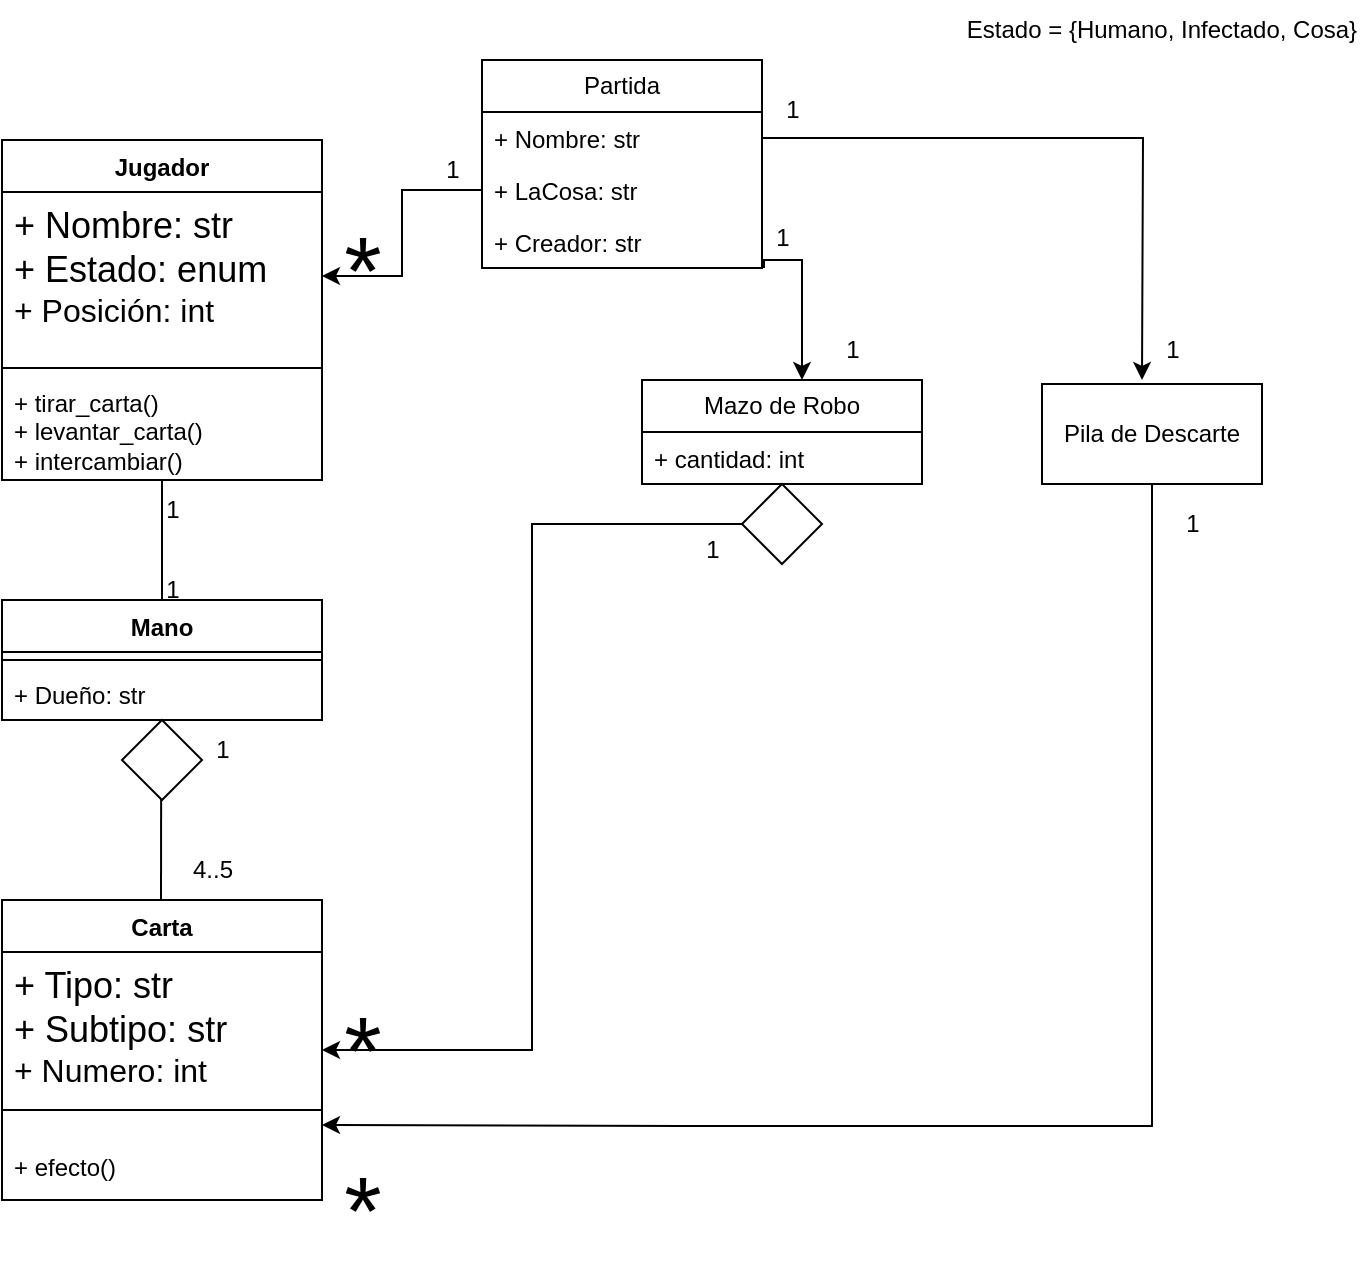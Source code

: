 <mxfile version="21.7.1" type="github">
  <diagram id="C5RBs43oDa-KdzZeNtuy" name="Page-1">
    <mxGraphModel dx="1114" dy="615" grid="1" gridSize="10" guides="1" tooltips="1" connect="1" arrows="1" fold="1" page="1" pageScale="1" pageWidth="827" pageHeight="1169" math="0" shadow="0">
      <root>
        <mxCell id="WIyWlLk6GJQsqaUBKTNV-0" />
        <mxCell id="WIyWlLk6GJQsqaUBKTNV-1" parent="WIyWlLk6GJQsqaUBKTNV-0" />
        <mxCell id="uvzgt-2RuKVB-h7tKYLs-0" value="Jugador" style="swimlane;fontStyle=1;align=center;verticalAlign=top;childLayout=stackLayout;horizontal=1;startSize=26;horizontalStack=0;resizeParent=1;resizeParentMax=0;resizeLast=0;collapsible=1;marginBottom=0;whiteSpace=wrap;html=1;" vertex="1" parent="WIyWlLk6GJQsqaUBKTNV-1">
          <mxGeometry x="120" y="80" width="160" height="170" as="geometry" />
        </mxCell>
        <mxCell id="uvzgt-2RuKVB-h7tKYLs-1" value="&lt;div&gt;&lt;font style=&quot;font-size: 18px;&quot;&gt;+ Nombre: str&lt;br&gt;&lt;/font&gt;&lt;/div&gt;&lt;div&gt;&lt;font style=&quot;font-size: 18px;&quot;&gt;+ Estado: enum&lt;br&gt;&lt;/font&gt;&lt;/div&gt;&lt;div&gt;&lt;font size=&quot;3&quot;&gt;+ Posición: int&lt;br&gt;&lt;/font&gt;&lt;/div&gt;" style="text;strokeColor=none;fillColor=none;align=left;verticalAlign=top;spacingLeft=4;spacingRight=4;overflow=hidden;rotatable=0;points=[[0,0.5],[1,0.5]];portConstraint=eastwest;whiteSpace=wrap;html=1;" vertex="1" parent="uvzgt-2RuKVB-h7tKYLs-0">
          <mxGeometry y="26" width="160" height="84" as="geometry" />
        </mxCell>
        <mxCell id="uvzgt-2RuKVB-h7tKYLs-2" value="" style="line;strokeWidth=1;fillColor=none;align=left;verticalAlign=middle;spacingTop=-1;spacingLeft=3;spacingRight=3;rotatable=0;labelPosition=right;points=[];portConstraint=eastwest;strokeColor=inherit;" vertex="1" parent="uvzgt-2RuKVB-h7tKYLs-0">
          <mxGeometry y="110" width="160" height="8" as="geometry" />
        </mxCell>
        <mxCell id="uvzgt-2RuKVB-h7tKYLs-3" value="&lt;div&gt;+ tirar_carta()&lt;/div&gt;&lt;div&gt;+ levantar_carta()&lt;br&gt;&lt;/div&gt;&lt;div&gt;+ intercambiar()&lt;br&gt;&lt;/div&gt;&lt;div&gt;&lt;br&gt;&lt;/div&gt;" style="text;strokeColor=none;fillColor=none;align=left;verticalAlign=top;spacingLeft=4;spacingRight=4;overflow=hidden;rotatable=0;points=[[0,0.5],[1,0.5]];portConstraint=eastwest;whiteSpace=wrap;html=1;" vertex="1" parent="uvzgt-2RuKVB-h7tKYLs-0">
          <mxGeometry y="118" width="160" height="52" as="geometry" />
        </mxCell>
        <mxCell id="uvzgt-2RuKVB-h7tKYLs-4" value="Carta" style="swimlane;fontStyle=1;align=center;verticalAlign=top;childLayout=stackLayout;horizontal=1;startSize=26;horizontalStack=0;resizeParent=1;resizeParentMax=0;resizeLast=0;collapsible=1;marginBottom=0;whiteSpace=wrap;html=1;" vertex="1" parent="WIyWlLk6GJQsqaUBKTNV-1">
          <mxGeometry x="120" y="460" width="160" height="150" as="geometry" />
        </mxCell>
        <mxCell id="uvzgt-2RuKVB-h7tKYLs-5" value="&lt;div&gt;&lt;font style=&quot;font-size: 18px;&quot;&gt;+ Tipo: str&lt;/font&gt;&lt;/div&gt;&lt;div&gt;&lt;font style=&quot;font-size: 18px;&quot;&gt;+ Subtipo: str&lt;br&gt;&lt;/font&gt;&lt;/div&gt;&lt;div&gt;&lt;font size=&quot;3&quot;&gt;+ Numero: int&lt;br&gt;&lt;/font&gt;&lt;/div&gt;" style="text;strokeColor=none;fillColor=none;align=left;verticalAlign=top;spacingLeft=4;spacingRight=4;overflow=hidden;rotatable=0;points=[[0,0.5],[1,0.5]];portConstraint=eastwest;whiteSpace=wrap;html=1;" vertex="1" parent="uvzgt-2RuKVB-h7tKYLs-4">
          <mxGeometry y="26" width="160" height="64" as="geometry" />
        </mxCell>
        <mxCell id="uvzgt-2RuKVB-h7tKYLs-6" value="" style="line;strokeWidth=1;fillColor=none;align=left;verticalAlign=middle;spacingTop=-1;spacingLeft=3;spacingRight=3;rotatable=0;labelPosition=right;points=[];portConstraint=eastwest;strokeColor=inherit;" vertex="1" parent="uvzgt-2RuKVB-h7tKYLs-4">
          <mxGeometry y="90" width="160" height="30" as="geometry" />
        </mxCell>
        <mxCell id="uvzgt-2RuKVB-h7tKYLs-7" value="+ efecto()" style="text;strokeColor=none;fillColor=none;align=left;verticalAlign=top;spacingLeft=4;spacingRight=4;overflow=hidden;rotatable=0;points=[[0,0.5],[1,0.5]];portConstraint=eastwest;whiteSpace=wrap;html=1;" vertex="1" parent="uvzgt-2RuKVB-h7tKYLs-4">
          <mxGeometry y="120" width="160" height="30" as="geometry" />
        </mxCell>
        <mxCell id="uvzgt-2RuKVB-h7tKYLs-12" value="Mano" style="swimlane;fontStyle=1;align=center;verticalAlign=top;childLayout=stackLayout;horizontal=1;startSize=26;horizontalStack=0;resizeParent=1;resizeParentMax=0;resizeLast=0;collapsible=1;marginBottom=0;whiteSpace=wrap;html=1;" vertex="1" parent="WIyWlLk6GJQsqaUBKTNV-1">
          <mxGeometry x="120" y="310" width="160" height="60" as="geometry" />
        </mxCell>
        <mxCell id="uvzgt-2RuKVB-h7tKYLs-14" value="" style="line;strokeWidth=1;fillColor=none;align=left;verticalAlign=middle;spacingTop=-1;spacingLeft=3;spacingRight=3;rotatable=0;labelPosition=right;points=[];portConstraint=eastwest;strokeColor=inherit;" vertex="1" parent="uvzgt-2RuKVB-h7tKYLs-12">
          <mxGeometry y="26" width="160" height="8" as="geometry" />
        </mxCell>
        <mxCell id="uvzgt-2RuKVB-h7tKYLs-15" value="+ Dueño: str" style="text;strokeColor=none;fillColor=none;align=left;verticalAlign=top;spacingLeft=4;spacingRight=4;overflow=hidden;rotatable=0;points=[[0,0.5],[1,0.5]];portConstraint=eastwest;whiteSpace=wrap;html=1;" vertex="1" parent="uvzgt-2RuKVB-h7tKYLs-12">
          <mxGeometry y="34" width="160" height="26" as="geometry" />
        </mxCell>
        <mxCell id="uvzgt-2RuKVB-h7tKYLs-16" value="" style="endArrow=none;html=1;rounded=0;entryX=0.5;entryY=1;entryDx=0;entryDy=0;" edge="1" parent="WIyWlLk6GJQsqaUBKTNV-1" source="uvzgt-2RuKVB-h7tKYLs-12" target="uvzgt-2RuKVB-h7tKYLs-0">
          <mxGeometry width="50" height="50" relative="1" as="geometry">
            <mxPoint x="390" y="350" as="sourcePoint" />
            <mxPoint x="440" y="300" as="targetPoint" />
          </mxGeometry>
        </mxCell>
        <mxCell id="uvzgt-2RuKVB-h7tKYLs-18" value="" style="endArrow=none;html=1;rounded=0;entryX=0.513;entryY=1.077;entryDx=0;entryDy=0;entryPerimeter=0;" edge="1" parent="WIyWlLk6GJQsqaUBKTNV-1">
          <mxGeometry width="50" height="50" relative="1" as="geometry">
            <mxPoint x="199.5" y="460" as="sourcePoint" />
            <mxPoint x="199.58" y="392.002" as="targetPoint" />
          </mxGeometry>
        </mxCell>
        <mxCell id="uvzgt-2RuKVB-h7tKYLs-19" value="" style="rhombus;whiteSpace=wrap;html=1;" vertex="1" parent="WIyWlLk6GJQsqaUBKTNV-1">
          <mxGeometry x="180" y="370" width="40" height="40" as="geometry" />
        </mxCell>
        <mxCell id="uvzgt-2RuKVB-h7tKYLs-20" value="1" style="text;html=1;align=center;verticalAlign=middle;resizable=0;points=[];autosize=1;strokeColor=none;fillColor=none;" vertex="1" parent="WIyWlLk6GJQsqaUBKTNV-1">
          <mxGeometry x="190" y="250" width="30" height="30" as="geometry" />
        </mxCell>
        <mxCell id="uvzgt-2RuKVB-h7tKYLs-21" value="1" style="text;html=1;align=center;verticalAlign=middle;resizable=0;points=[];autosize=1;strokeColor=none;fillColor=none;" vertex="1" parent="WIyWlLk6GJQsqaUBKTNV-1">
          <mxGeometry x="190" y="290" width="30" height="30" as="geometry" />
        </mxCell>
        <mxCell id="uvzgt-2RuKVB-h7tKYLs-22" value="1" style="text;html=1;align=center;verticalAlign=middle;resizable=0;points=[];autosize=1;strokeColor=none;fillColor=none;" vertex="1" parent="WIyWlLk6GJQsqaUBKTNV-1">
          <mxGeometry x="215" y="370" width="30" height="30" as="geometry" />
        </mxCell>
        <mxCell id="uvzgt-2RuKVB-h7tKYLs-23" value="4..5" style="text;html=1;align=center;verticalAlign=middle;resizable=0;points=[];autosize=1;strokeColor=none;fillColor=none;" vertex="1" parent="WIyWlLk6GJQsqaUBKTNV-1">
          <mxGeometry x="205" y="430" width="40" height="30" as="geometry" />
        </mxCell>
        <mxCell id="uvzgt-2RuKVB-h7tKYLs-40" style="edgeStyle=orthogonalEdgeStyle;rounded=0;orthogonalLoop=1;jettySize=auto;html=1;exitX=1.007;exitY=1;exitDx=0;exitDy=0;exitPerimeter=0;" edge="1" parent="WIyWlLk6GJQsqaUBKTNV-1" source="uvzgt-2RuKVB-h7tKYLs-27" target="uvzgt-2RuKVB-h7tKYLs-35">
          <mxGeometry relative="1" as="geometry">
            <Array as="points">
              <mxPoint x="501" y="140" />
              <mxPoint x="520" y="140" />
            </Array>
          </mxGeometry>
        </mxCell>
        <mxCell id="uvzgt-2RuKVB-h7tKYLs-24" value="Partida" style="swimlane;fontStyle=0;childLayout=stackLayout;horizontal=1;startSize=26;fillColor=none;horizontalStack=0;resizeParent=1;resizeParentMax=0;resizeLast=0;collapsible=1;marginBottom=0;whiteSpace=wrap;html=1;" vertex="1" parent="WIyWlLk6GJQsqaUBKTNV-1">
          <mxGeometry x="360" y="40" width="140" height="104" as="geometry" />
        </mxCell>
        <mxCell id="uvzgt-2RuKVB-h7tKYLs-50" style="edgeStyle=orthogonalEdgeStyle;rounded=0;orthogonalLoop=1;jettySize=auto;html=1;exitX=1;exitY=0.5;exitDx=0;exitDy=0;" edge="1" parent="uvzgt-2RuKVB-h7tKYLs-24" source="uvzgt-2RuKVB-h7tKYLs-25">
          <mxGeometry relative="1" as="geometry">
            <mxPoint x="330" y="160" as="targetPoint" />
          </mxGeometry>
        </mxCell>
        <mxCell id="uvzgt-2RuKVB-h7tKYLs-25" value="&lt;div&gt;+ Nombre: str&lt;/div&gt;" style="text;strokeColor=none;fillColor=none;align=left;verticalAlign=top;spacingLeft=4;spacingRight=4;overflow=hidden;rotatable=0;points=[[0,0.5],[1,0.5]];portConstraint=eastwest;whiteSpace=wrap;html=1;" vertex="1" parent="uvzgt-2RuKVB-h7tKYLs-24">
          <mxGeometry y="26" width="140" height="26" as="geometry" />
        </mxCell>
        <mxCell id="uvzgt-2RuKVB-h7tKYLs-26" value="&lt;div&gt;+ LaCosa: str&lt;/div&gt;&lt;div&gt;&lt;br&gt;&lt;/div&gt;" style="text;strokeColor=none;fillColor=none;align=left;verticalAlign=top;spacingLeft=4;spacingRight=4;overflow=hidden;rotatable=0;points=[[0,0.5],[1,0.5]];portConstraint=eastwest;whiteSpace=wrap;html=1;" vertex="1" parent="uvzgt-2RuKVB-h7tKYLs-24">
          <mxGeometry y="52" width="140" height="26" as="geometry" />
        </mxCell>
        <mxCell id="uvzgt-2RuKVB-h7tKYLs-27" value="+ Creador: str" style="text;strokeColor=none;fillColor=none;align=left;verticalAlign=top;spacingLeft=4;spacingRight=4;overflow=hidden;rotatable=0;points=[[0,0.5],[1,0.5]];portConstraint=eastwest;whiteSpace=wrap;html=1;" vertex="1" parent="uvzgt-2RuKVB-h7tKYLs-24">
          <mxGeometry y="78" width="140" height="26" as="geometry" />
        </mxCell>
        <mxCell id="uvzgt-2RuKVB-h7tKYLs-29" style="edgeStyle=orthogonalEdgeStyle;rounded=0;orthogonalLoop=1;jettySize=auto;html=1;exitX=0;exitY=0.5;exitDx=0;exitDy=0;entryX=1;entryY=0.5;entryDx=0;entryDy=0;" edge="1" parent="WIyWlLk6GJQsqaUBKTNV-1" source="uvzgt-2RuKVB-h7tKYLs-26" target="uvzgt-2RuKVB-h7tKYLs-1">
          <mxGeometry relative="1" as="geometry" />
        </mxCell>
        <mxCell id="uvzgt-2RuKVB-h7tKYLs-30" value="1" style="text;html=1;align=center;verticalAlign=middle;resizable=0;points=[];autosize=1;strokeColor=none;fillColor=none;" vertex="1" parent="WIyWlLk6GJQsqaUBKTNV-1">
          <mxGeometry x="330" y="80" width="30" height="30" as="geometry" />
        </mxCell>
        <mxCell id="uvzgt-2RuKVB-h7tKYLs-35" value="Mazo de Robo" style="swimlane;fontStyle=0;childLayout=stackLayout;horizontal=1;startSize=26;fillColor=none;horizontalStack=0;resizeParent=1;resizeParentMax=0;resizeLast=0;collapsible=1;marginBottom=0;whiteSpace=wrap;html=1;" vertex="1" parent="WIyWlLk6GJQsqaUBKTNV-1">
          <mxGeometry x="440" y="200" width="140" height="52" as="geometry" />
        </mxCell>
        <mxCell id="uvzgt-2RuKVB-h7tKYLs-36" value="+ cantidad: int" style="text;strokeColor=none;fillColor=none;align=left;verticalAlign=top;spacingLeft=4;spacingRight=4;overflow=hidden;rotatable=0;points=[[0,0.5],[1,0.5]];portConstraint=eastwest;whiteSpace=wrap;html=1;" vertex="1" parent="uvzgt-2RuKVB-h7tKYLs-35">
          <mxGeometry y="26" width="140" height="26" as="geometry" />
        </mxCell>
        <mxCell id="uvzgt-2RuKVB-h7tKYLs-39" value="Estado = {Humano, Infectado, Cosa}" style="text;html=1;strokeColor=none;fillColor=none;align=center;verticalAlign=middle;whiteSpace=wrap;rounded=0;" vertex="1" parent="WIyWlLk6GJQsqaUBKTNV-1">
          <mxGeometry x="600" y="10" width="200" height="30" as="geometry" />
        </mxCell>
        <mxCell id="uvzgt-2RuKVB-h7tKYLs-41" value="1" style="text;html=1;align=center;verticalAlign=middle;resizable=0;points=[];autosize=1;strokeColor=none;fillColor=none;" vertex="1" parent="WIyWlLk6GJQsqaUBKTNV-1">
          <mxGeometry x="495" y="114" width="30" height="30" as="geometry" />
        </mxCell>
        <mxCell id="uvzgt-2RuKVB-h7tKYLs-42" value="1" style="text;html=1;align=center;verticalAlign=middle;resizable=0;points=[];autosize=1;strokeColor=none;fillColor=none;" vertex="1" parent="WIyWlLk6GJQsqaUBKTNV-1">
          <mxGeometry x="530" y="170" width="30" height="30" as="geometry" />
        </mxCell>
        <mxCell id="uvzgt-2RuKVB-h7tKYLs-44" style="edgeStyle=orthogonalEdgeStyle;rounded=0;orthogonalLoop=1;jettySize=auto;html=1;entryX=1;entryY=0.5;entryDx=0;entryDy=0;" edge="1" parent="WIyWlLk6GJQsqaUBKTNV-1" source="uvzgt-2RuKVB-h7tKYLs-43" target="uvzgt-2RuKVB-h7tKYLs-4">
          <mxGeometry relative="1" as="geometry" />
        </mxCell>
        <mxCell id="uvzgt-2RuKVB-h7tKYLs-43" value="" style="rhombus;whiteSpace=wrap;html=1;" vertex="1" parent="WIyWlLk6GJQsqaUBKTNV-1">
          <mxGeometry x="490" y="252" width="40" height="40" as="geometry" />
        </mxCell>
        <mxCell id="uvzgt-2RuKVB-h7tKYLs-45" value="1" style="text;html=1;align=center;verticalAlign=middle;resizable=0;points=[];autosize=1;strokeColor=none;fillColor=none;" vertex="1" parent="WIyWlLk6GJQsqaUBKTNV-1">
          <mxGeometry x="460" y="270" width="30" height="30" as="geometry" />
        </mxCell>
        <mxCell id="uvzgt-2RuKVB-h7tKYLs-46" value="&lt;font style=&quot;font-size: 48px;&quot;&gt;*&lt;/font&gt;" style="text;html=1;align=center;verticalAlign=middle;resizable=0;points=[];autosize=1;strokeColor=none;fillColor=none;" vertex="1" parent="WIyWlLk6GJQsqaUBKTNV-1">
          <mxGeometry x="280" y="500" width="40" height="70" as="geometry" />
        </mxCell>
        <mxCell id="uvzgt-2RuKVB-h7tKYLs-47" value="&lt;font style=&quot;font-size: 48px;&quot;&gt;*&lt;/font&gt;" style="text;html=1;align=center;verticalAlign=middle;resizable=0;points=[];autosize=1;strokeColor=none;fillColor=none;" vertex="1" parent="WIyWlLk6GJQsqaUBKTNV-1">
          <mxGeometry x="280" y="110" width="40" height="70" as="geometry" />
        </mxCell>
        <mxCell id="uvzgt-2RuKVB-h7tKYLs-49" style="edgeStyle=orthogonalEdgeStyle;rounded=0;orthogonalLoop=1;jettySize=auto;html=1;entryX=1;entryY=0.75;entryDx=0;entryDy=0;" edge="1" parent="WIyWlLk6GJQsqaUBKTNV-1" source="uvzgt-2RuKVB-h7tKYLs-48" target="uvzgt-2RuKVB-h7tKYLs-4">
          <mxGeometry relative="1" as="geometry">
            <Array as="points">
              <mxPoint x="695" y="573" />
              <mxPoint x="460" y="573" />
            </Array>
          </mxGeometry>
        </mxCell>
        <mxCell id="uvzgt-2RuKVB-h7tKYLs-48" value="Pila de Descarte" style="html=1;whiteSpace=wrap;" vertex="1" parent="WIyWlLk6GJQsqaUBKTNV-1">
          <mxGeometry x="640" y="202" width="110" height="50" as="geometry" />
        </mxCell>
        <mxCell id="uvzgt-2RuKVB-h7tKYLs-51" value="1" style="text;html=1;align=center;verticalAlign=middle;resizable=0;points=[];autosize=1;strokeColor=none;fillColor=none;" vertex="1" parent="WIyWlLk6GJQsqaUBKTNV-1">
          <mxGeometry x="500" y="50" width="30" height="30" as="geometry" />
        </mxCell>
        <mxCell id="uvzgt-2RuKVB-h7tKYLs-52" value="&lt;font style=&quot;font-size: 48px;&quot;&gt;*&lt;/font&gt;" style="text;html=1;align=center;verticalAlign=middle;resizable=0;points=[];autosize=1;strokeColor=none;fillColor=none;" vertex="1" parent="WIyWlLk6GJQsqaUBKTNV-1">
          <mxGeometry x="280" y="580" width="40" height="70" as="geometry" />
        </mxCell>
        <mxCell id="uvzgt-2RuKVB-h7tKYLs-53" value="1" style="text;html=1;align=center;verticalAlign=middle;resizable=0;points=[];autosize=1;strokeColor=none;fillColor=none;" vertex="1" parent="WIyWlLk6GJQsqaUBKTNV-1">
          <mxGeometry x="690" y="170" width="30" height="30" as="geometry" />
        </mxCell>
        <mxCell id="uvzgt-2RuKVB-h7tKYLs-54" value="1" style="text;html=1;align=center;verticalAlign=middle;resizable=0;points=[];autosize=1;strokeColor=none;fillColor=none;" vertex="1" parent="WIyWlLk6GJQsqaUBKTNV-1">
          <mxGeometry x="700" y="257" width="30" height="30" as="geometry" />
        </mxCell>
      </root>
    </mxGraphModel>
  </diagram>
</mxfile>
